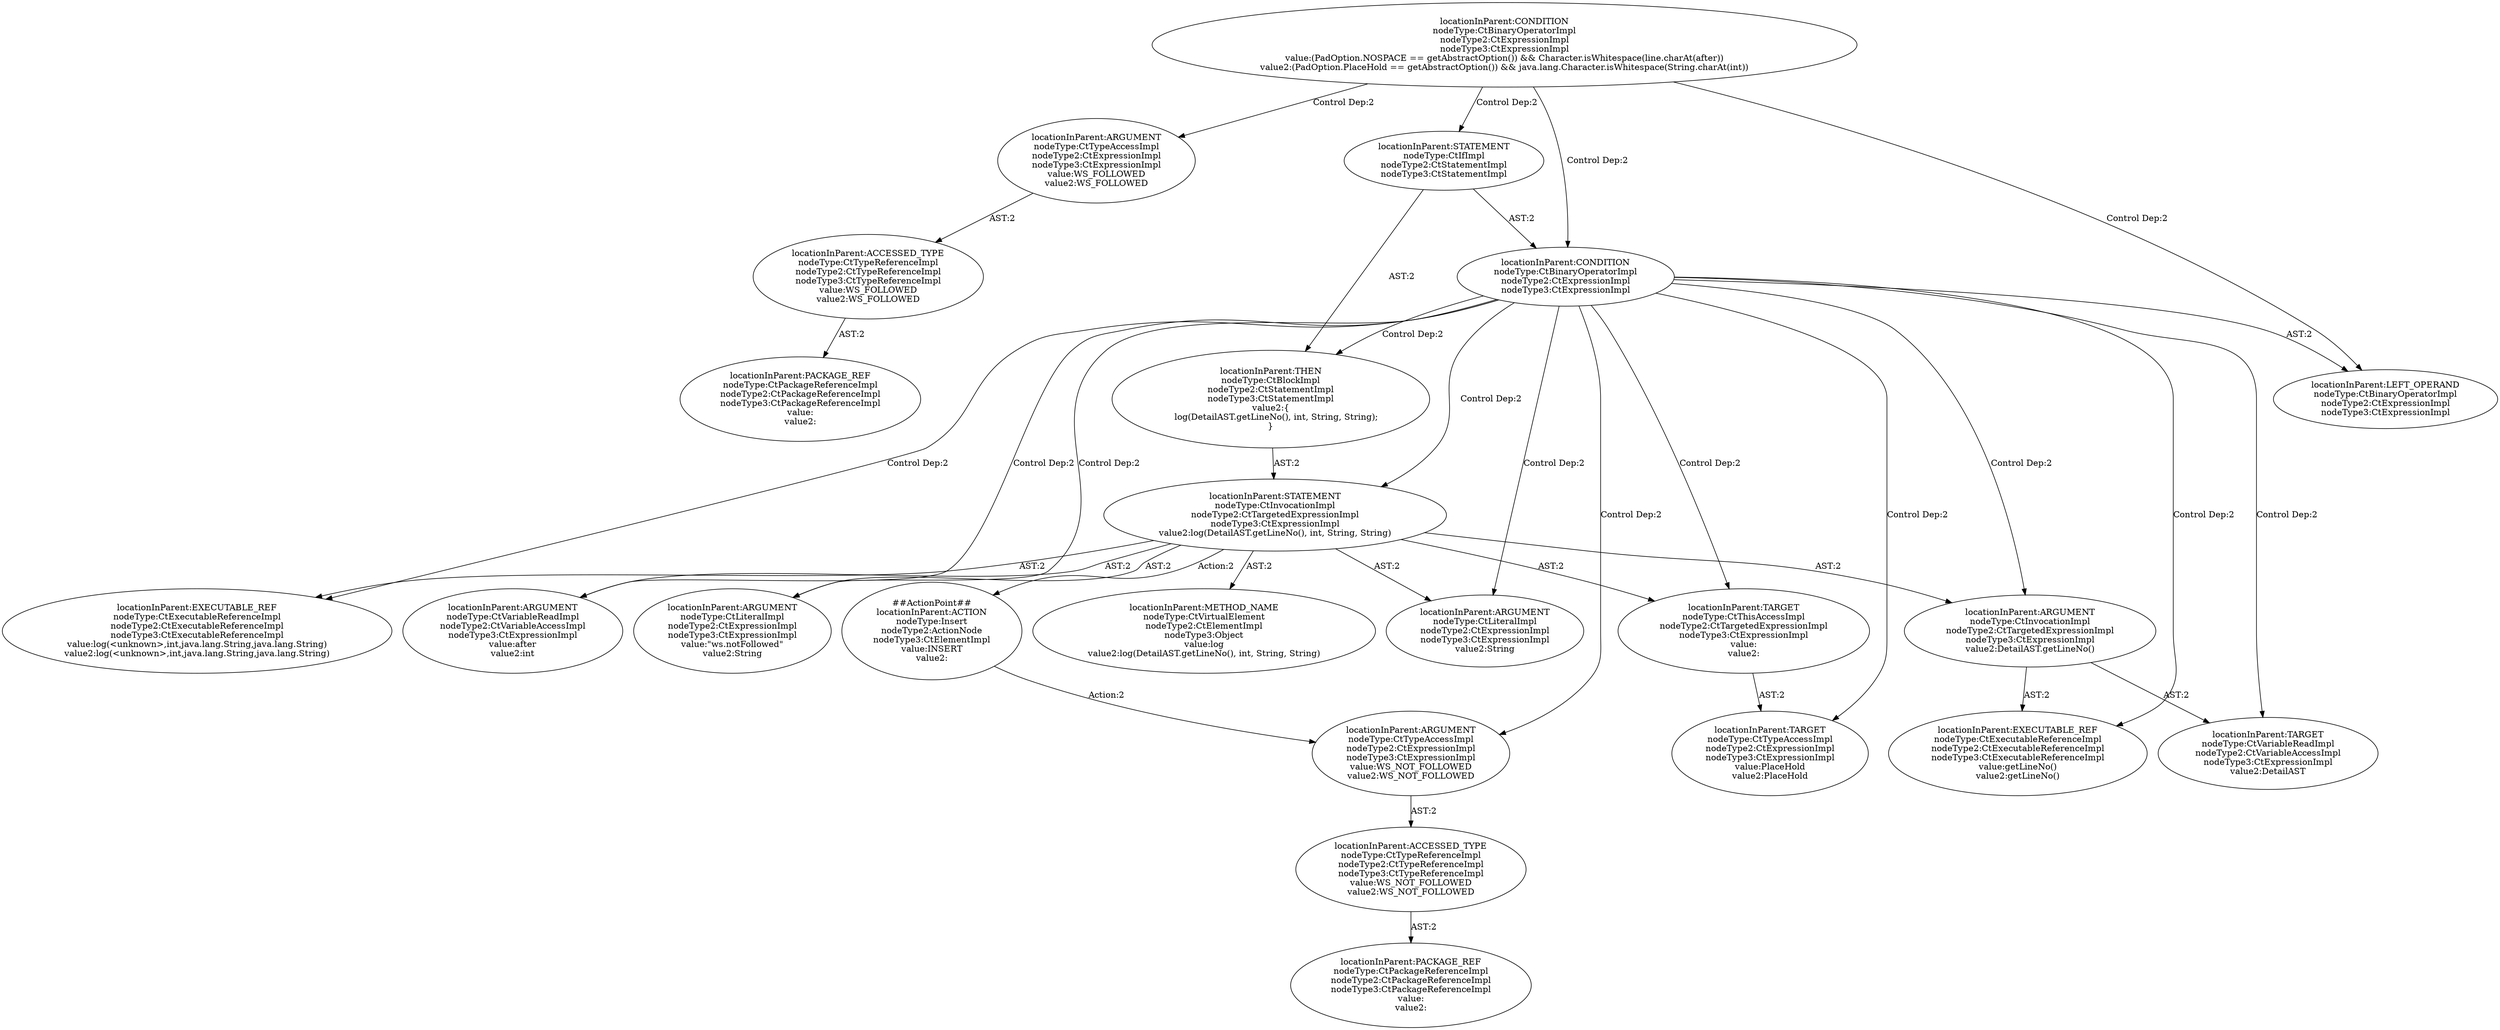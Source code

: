 digraph "Pattern" {
0 [label="##ActionPoint##
locationInParent:ACTION
nodeType:Insert
nodeType2:ActionNode
nodeType3:CtElementImpl
value:INSERT
value2:" shape=ellipse]
1 [label="locationInParent:STATEMENT
nodeType:CtInvocationImpl
nodeType2:CtTargetedExpressionImpl
nodeType3:CtExpressionImpl
value2:log(DetailAST.getLineNo(), int, String, String)" shape=ellipse]
2 [label="locationInParent:CONDITION
nodeType:CtBinaryOperatorImpl
nodeType2:CtExpressionImpl
nodeType3:CtExpressionImpl" shape=ellipse]
3 [label="locationInParent:CONDITION
nodeType:CtBinaryOperatorImpl
nodeType2:CtExpressionImpl
nodeType3:CtExpressionImpl
value:(PadOption.NOSPACE == getAbstractOption()) && Character.isWhitespace(line.charAt(after))
value2:(PadOption.PlaceHold == getAbstractOption()) && java.lang.Character.isWhitespace(String.charAt(int))" shape=ellipse]
4 [label="locationInParent:ARGUMENT
nodeType:CtTypeAccessImpl
nodeType2:CtExpressionImpl
nodeType3:CtExpressionImpl
value:WS_FOLLOWED
value2:WS_FOLLOWED" shape=ellipse]
5 [label="locationInParent:ACCESSED_TYPE
nodeType:CtTypeReferenceImpl
nodeType2:CtTypeReferenceImpl
nodeType3:CtTypeReferenceImpl
value:WS_FOLLOWED
value2:WS_FOLLOWED" shape=ellipse]
6 [label="locationInParent:PACKAGE_REF
nodeType:CtPackageReferenceImpl
nodeType2:CtPackageReferenceImpl
nodeType3:CtPackageReferenceImpl
value:
value2:" shape=ellipse]
7 [label="locationInParent:STATEMENT
nodeType:CtIfImpl
nodeType2:CtStatementImpl
nodeType3:CtStatementImpl" shape=ellipse]
8 [label="locationInParent:LEFT_OPERAND
nodeType:CtBinaryOperatorImpl
nodeType2:CtExpressionImpl
nodeType3:CtExpressionImpl" shape=ellipse]
9 [label="locationInParent:THEN
nodeType:CtBlockImpl
nodeType2:CtStatementImpl
nodeType3:CtStatementImpl
value2:\{
    log(DetailAST.getLineNo(), int, String, String);
\}" shape=ellipse]
10 [label="locationInParent:EXECUTABLE_REF
nodeType:CtExecutableReferenceImpl
nodeType2:CtExecutableReferenceImpl
nodeType3:CtExecutableReferenceImpl
value:log(<unknown>,int,java.lang.String,java.lang.String)
value2:log(<unknown>,int,java.lang.String,java.lang.String)" shape=ellipse]
11 [label="locationInParent:TARGET
nodeType:CtThisAccessImpl
nodeType2:CtTargetedExpressionImpl
nodeType3:CtExpressionImpl
value:
value2:" shape=ellipse]
12 [label="locationInParent:TARGET
nodeType:CtTypeAccessImpl
nodeType2:CtExpressionImpl
nodeType3:CtExpressionImpl
value:PlaceHold
value2:PlaceHold" shape=ellipse]
13 [label="locationInParent:ARGUMENT
nodeType:CtInvocationImpl
nodeType2:CtTargetedExpressionImpl
nodeType3:CtExpressionImpl
value2:DetailAST.getLineNo()" shape=ellipse]
14 [label="locationInParent:EXECUTABLE_REF
nodeType:CtExecutableReferenceImpl
nodeType2:CtExecutableReferenceImpl
nodeType3:CtExecutableReferenceImpl
value:getLineNo()
value2:getLineNo()" shape=ellipse]
15 [label="locationInParent:TARGET
nodeType:CtVariableReadImpl
nodeType2:CtVariableAccessImpl
nodeType3:CtExpressionImpl
value2:DetailAST" shape=ellipse]
16 [label="locationInParent:ARGUMENT
nodeType:CtVariableReadImpl
nodeType2:CtVariableAccessImpl
nodeType3:CtExpressionImpl
value:after
value2:int" shape=ellipse]
17 [label="locationInParent:ARGUMENT
nodeType:CtLiteralImpl
nodeType2:CtExpressionImpl
nodeType3:CtExpressionImpl
value:\"ws.notFollowed\"
value2:String" shape=ellipse]
18 [label="locationInParent:ARGUMENT
nodeType:CtLiteralImpl
nodeType2:CtExpressionImpl
nodeType3:CtExpressionImpl
value2:String" shape=ellipse]
19 [label="locationInParent:ARGUMENT
nodeType:CtTypeAccessImpl
nodeType2:CtExpressionImpl
nodeType3:CtExpressionImpl
value:WS_NOT_FOLLOWED
value2:WS_NOT_FOLLOWED" shape=ellipse]
20 [label="locationInParent:ACCESSED_TYPE
nodeType:CtTypeReferenceImpl
nodeType2:CtTypeReferenceImpl
nodeType3:CtTypeReferenceImpl
value:WS_NOT_FOLLOWED
value2:WS_NOT_FOLLOWED" shape=ellipse]
21 [label="locationInParent:PACKAGE_REF
nodeType:CtPackageReferenceImpl
nodeType2:CtPackageReferenceImpl
nodeType3:CtPackageReferenceImpl
value:
value2:" shape=ellipse]
22 [label="locationInParent:METHOD_NAME
nodeType:CtVirtualElement
nodeType2:CtElementImpl
nodeType3:Object
value:log
value2:log(DetailAST.getLineNo(), int, String, String)" shape=ellipse]
0 -> 19 [label="Action:2"];
1 -> 0 [label="Action:2"];
1 -> 22 [label="AST:2"];
1 -> 11 [label="AST:2"];
1 -> 10 [label="AST:2"];
1 -> 13 [label="AST:2"];
1 -> 16 [label="AST:2"];
1 -> 17 [label="AST:2"];
1 -> 18 [label="AST:2"];
2 -> 1 [label="Control Dep:2"];
2 -> 8 [label="AST:2"];
2 -> 9 [label="Control Dep:2"];
2 -> 10 [label="Control Dep:2"];
2 -> 11 [label="Control Dep:2"];
2 -> 12 [label="Control Dep:2"];
2 -> 13 [label="Control Dep:2"];
2 -> 14 [label="Control Dep:2"];
2 -> 15 [label="Control Dep:2"];
2 -> 16 [label="Control Dep:2"];
2 -> 17 [label="Control Dep:2"];
2 -> 18 [label="Control Dep:2"];
2 -> 19 [label="Control Dep:2"];
3 -> 2 [label="Control Dep:2"];
3 -> 7 [label="Control Dep:2"];
3 -> 8 [label="Control Dep:2"];
3 -> 4 [label="Control Dep:2"];
4 -> 5 [label="AST:2"];
5 -> 6 [label="AST:2"];
7 -> 2 [label="AST:2"];
7 -> 9 [label="AST:2"];
9 -> 1 [label="AST:2"];
11 -> 12 [label="AST:2"];
13 -> 15 [label="AST:2"];
13 -> 14 [label="AST:2"];
19 -> 20 [label="AST:2"];
20 -> 21 [label="AST:2"];
}